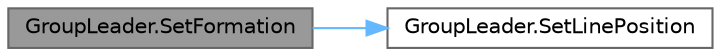 digraph "GroupLeader.SetFormation"
{
 // LATEX_PDF_SIZE
  bgcolor="transparent";
  edge [fontname=Helvetica,fontsize=10,labelfontname=Helvetica,labelfontsize=10];
  node [fontname=Helvetica,fontsize=10,shape=box,height=0.2,width=0.4];
  rankdir="LR";
  Node1 [label="GroupLeader.SetFormation",height=0.2,width=0.4,color="gray40", fillcolor="grey60", style="filled", fontcolor="black",tooltip=" "];
  Node1 -> Node2 [color="steelblue1",style="solid"];
  Node2 [label="GroupLeader.SetLinePosition",height=0.2,width=0.4,color="grey40", fillcolor="white", style="filled",URL="$class_group_leader.html#a0b68f07858de9d6574628c0a6674ed38",tooltip=" "];
}
